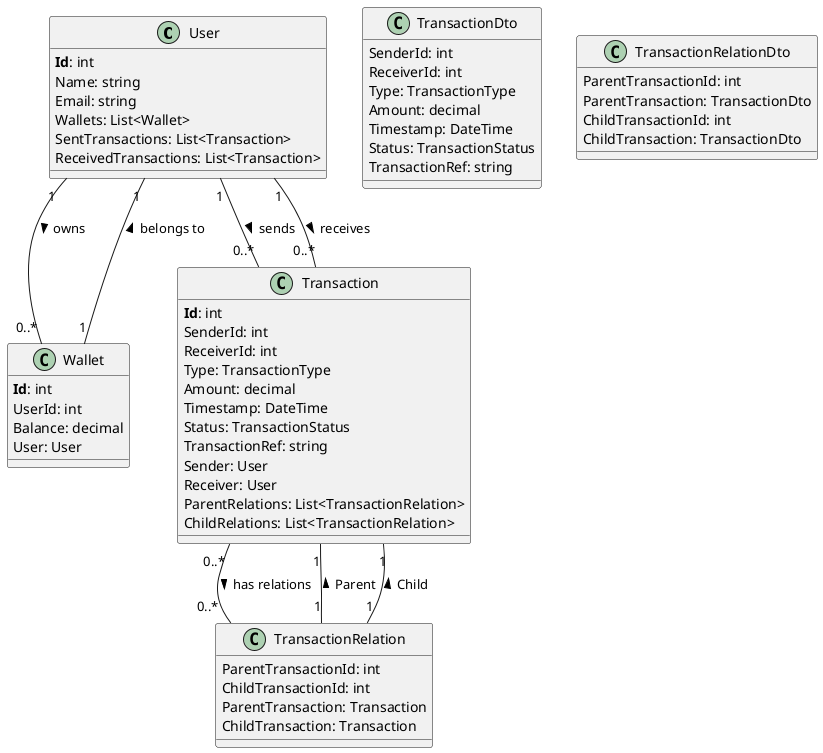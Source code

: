 @startuml
!define primary_key(x) <b>x</b>
!define nullable(x) x

class User {
    primary_key(Id): int
    Name: string
    Email: string
    Wallets: List<Wallet>
    SentTransactions: List<Transaction>
    ReceivedTransactions: List<Transaction>
}

class Wallet {
    primary_key(Id): int
    UserId: int
    Balance: decimal
    User: User
}

class Transaction {
    primary_key(Id): int
    SenderId: nullable(int)
    ReceiverId: int
    Type: TransactionType
    Amount: decimal
    Timestamp: DateTime
    Status: TransactionStatus
    TransactionRef: string
    Sender: nullable(User)
    Receiver: User
    ParentRelations: List<TransactionRelation>
    ChildRelations: List<TransactionRelation>
}

class TransactionRelation {
    ParentTransactionId: int
    ChildTransactionId: int
    ParentTransaction: Transaction
    ChildTransaction: Transaction
}

class TransactionDto {
    SenderId: nullable(int)
    ReceiverId: int
    Type: TransactionType
    Amount: decimal
    Timestamp: DateTime
    Status: TransactionStatus
    TransactionRef: string
}

class TransactionRelationDto {
    ParentTransactionId: int
    ParentTransaction: TransactionDto
    ChildTransactionId: int
    ChildTransaction: TransactionDto
}

User "1" -- "0..*" Wallet : owns >
User "1" -- "0..*" Transaction : sends >
User "1" -- "0..*" Transaction : receives >
Wallet "1" -- "1" User : belongs to >
TransactionRelation "1" -- "1" Transaction : Parent >
TransactionRelation "1" -- "1" Transaction : Child >
Transaction "0..*" -- "0..*" TransactionRelation : has relations >

@enduml
